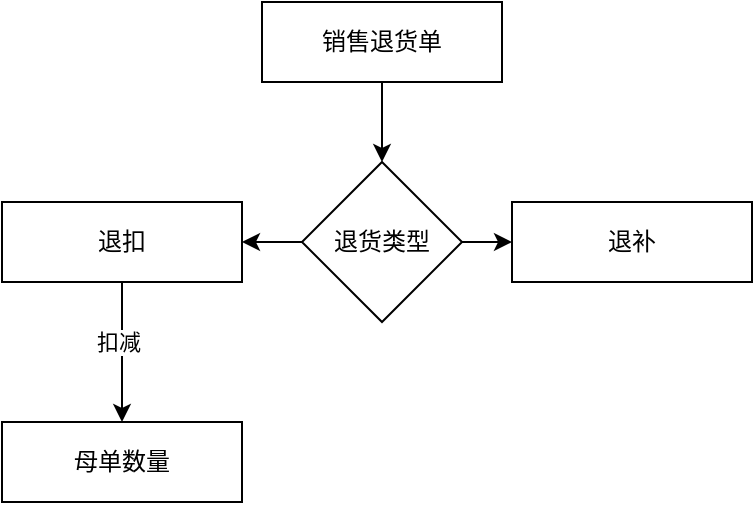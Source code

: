 <mxfile version="22.1.0" type="github">
  <diagram name="第 1 页" id="-iE-JKF09oW2JGQrHcPB">
    <mxGraphModel dx="861" dy="504" grid="1" gridSize="10" guides="1" tooltips="1" connect="1" arrows="1" fold="1" page="1" pageScale="1" pageWidth="1169" pageHeight="827" math="0" shadow="0">
      <root>
        <mxCell id="0" />
        <mxCell id="1" parent="0" />
        <mxCell id="l2NXYD5OFPgQxAvPh7Ib-8" style="edgeStyle=orthogonalEdgeStyle;rounded=0;orthogonalLoop=1;jettySize=auto;html=1;exitX=0.5;exitY=1;exitDx=0;exitDy=0;" edge="1" parent="1" source="l2NXYD5OFPgQxAvPh7Ib-1" target="l2NXYD5OFPgQxAvPh7Ib-2">
          <mxGeometry relative="1" as="geometry" />
        </mxCell>
        <mxCell id="l2NXYD5OFPgQxAvPh7Ib-1" value="销售退货单" style="rounded=0;whiteSpace=wrap;html=1;" vertex="1" parent="1">
          <mxGeometry x="340" y="40" width="120" height="40" as="geometry" />
        </mxCell>
        <mxCell id="l2NXYD5OFPgQxAvPh7Ib-6" style="edgeStyle=orthogonalEdgeStyle;rounded=0;orthogonalLoop=1;jettySize=auto;html=1;exitX=0;exitY=0.5;exitDx=0;exitDy=0;entryX=1;entryY=0.5;entryDx=0;entryDy=0;" edge="1" parent="1" source="l2NXYD5OFPgQxAvPh7Ib-2" target="l2NXYD5OFPgQxAvPh7Ib-3">
          <mxGeometry relative="1" as="geometry" />
        </mxCell>
        <mxCell id="l2NXYD5OFPgQxAvPh7Ib-7" style="edgeStyle=orthogonalEdgeStyle;rounded=0;orthogonalLoop=1;jettySize=auto;html=1;exitX=1;exitY=0.5;exitDx=0;exitDy=0;entryX=0;entryY=0.5;entryDx=0;entryDy=0;" edge="1" parent="1" source="l2NXYD5OFPgQxAvPh7Ib-2" target="l2NXYD5OFPgQxAvPh7Ib-5">
          <mxGeometry relative="1" as="geometry" />
        </mxCell>
        <mxCell id="l2NXYD5OFPgQxAvPh7Ib-2" value="退货类型" style="rhombus;whiteSpace=wrap;html=1;" vertex="1" parent="1">
          <mxGeometry x="360" y="120" width="80" height="80" as="geometry" />
        </mxCell>
        <mxCell id="l2NXYD5OFPgQxAvPh7Ib-10" style="edgeStyle=orthogonalEdgeStyle;rounded=0;orthogonalLoop=1;jettySize=auto;html=1;exitX=0.5;exitY=1;exitDx=0;exitDy=0;entryX=0.5;entryY=0;entryDx=0;entryDy=0;" edge="1" parent="1" source="l2NXYD5OFPgQxAvPh7Ib-3" target="l2NXYD5OFPgQxAvPh7Ib-9">
          <mxGeometry relative="1" as="geometry" />
        </mxCell>
        <mxCell id="l2NXYD5OFPgQxAvPh7Ib-11" value="扣减" style="edgeLabel;html=1;align=center;verticalAlign=middle;resizable=0;points=[];" vertex="1" connectable="0" parent="l2NXYD5OFPgQxAvPh7Ib-10">
          <mxGeometry x="-0.158" y="-2" relative="1" as="geometry">
            <mxPoint as="offset" />
          </mxGeometry>
        </mxCell>
        <mxCell id="l2NXYD5OFPgQxAvPh7Ib-3" value="退扣" style="rounded=0;whiteSpace=wrap;html=1;" vertex="1" parent="1">
          <mxGeometry x="210" y="140" width="120" height="40" as="geometry" />
        </mxCell>
        <mxCell id="l2NXYD5OFPgQxAvPh7Ib-5" value="退补" style="rounded=0;whiteSpace=wrap;html=1;" vertex="1" parent="1">
          <mxGeometry x="465" y="140" width="120" height="40" as="geometry" />
        </mxCell>
        <mxCell id="l2NXYD5OFPgQxAvPh7Ib-9" value="母单数量" style="rounded=0;whiteSpace=wrap;html=1;" vertex="1" parent="1">
          <mxGeometry x="210" y="250" width="120" height="40" as="geometry" />
        </mxCell>
      </root>
    </mxGraphModel>
  </diagram>
</mxfile>
